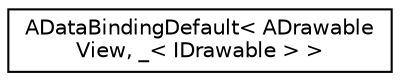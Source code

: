 digraph "Graphical Class Hierarchy"
{
 // LATEX_PDF_SIZE
  edge [fontname="Helvetica",fontsize="10",labelfontname="Helvetica",labelfontsize="10"];
  node [fontname="Helvetica",fontsize="10",shape=record];
  rankdir="LR";
  Node0 [label="ADataBindingDefault\< ADrawable\lView, _\< IDrawable \> \>",height=0.2,width=0.4,color="black", fillcolor="white", style="filled",URL="$structADataBindingDefault_3_01ADrawableView_00_01___3_01IDrawable_01_4_01_4.html",tooltip=" "];
}
